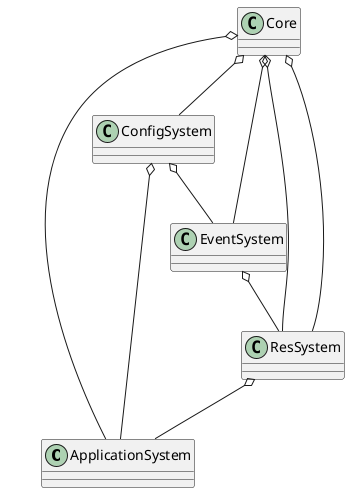 @startuml
'https://plantuml.com/class-diagram

class ApplicationSystem
class ConfigSystem
class Core
class ResSystem
class EventSystem

Core o-- ConfigSystem

ResSystem o-- ApplicationSystem
Core o-- ApplicationSystem
ConfigSystem o-- ApplicationSystem

Core o-- ResSystem

Core o-- EventSystem
ConfigSystem o-- EventSystem

Core o-- ResSystem
EventSystem o-- ResSystem
@enduml